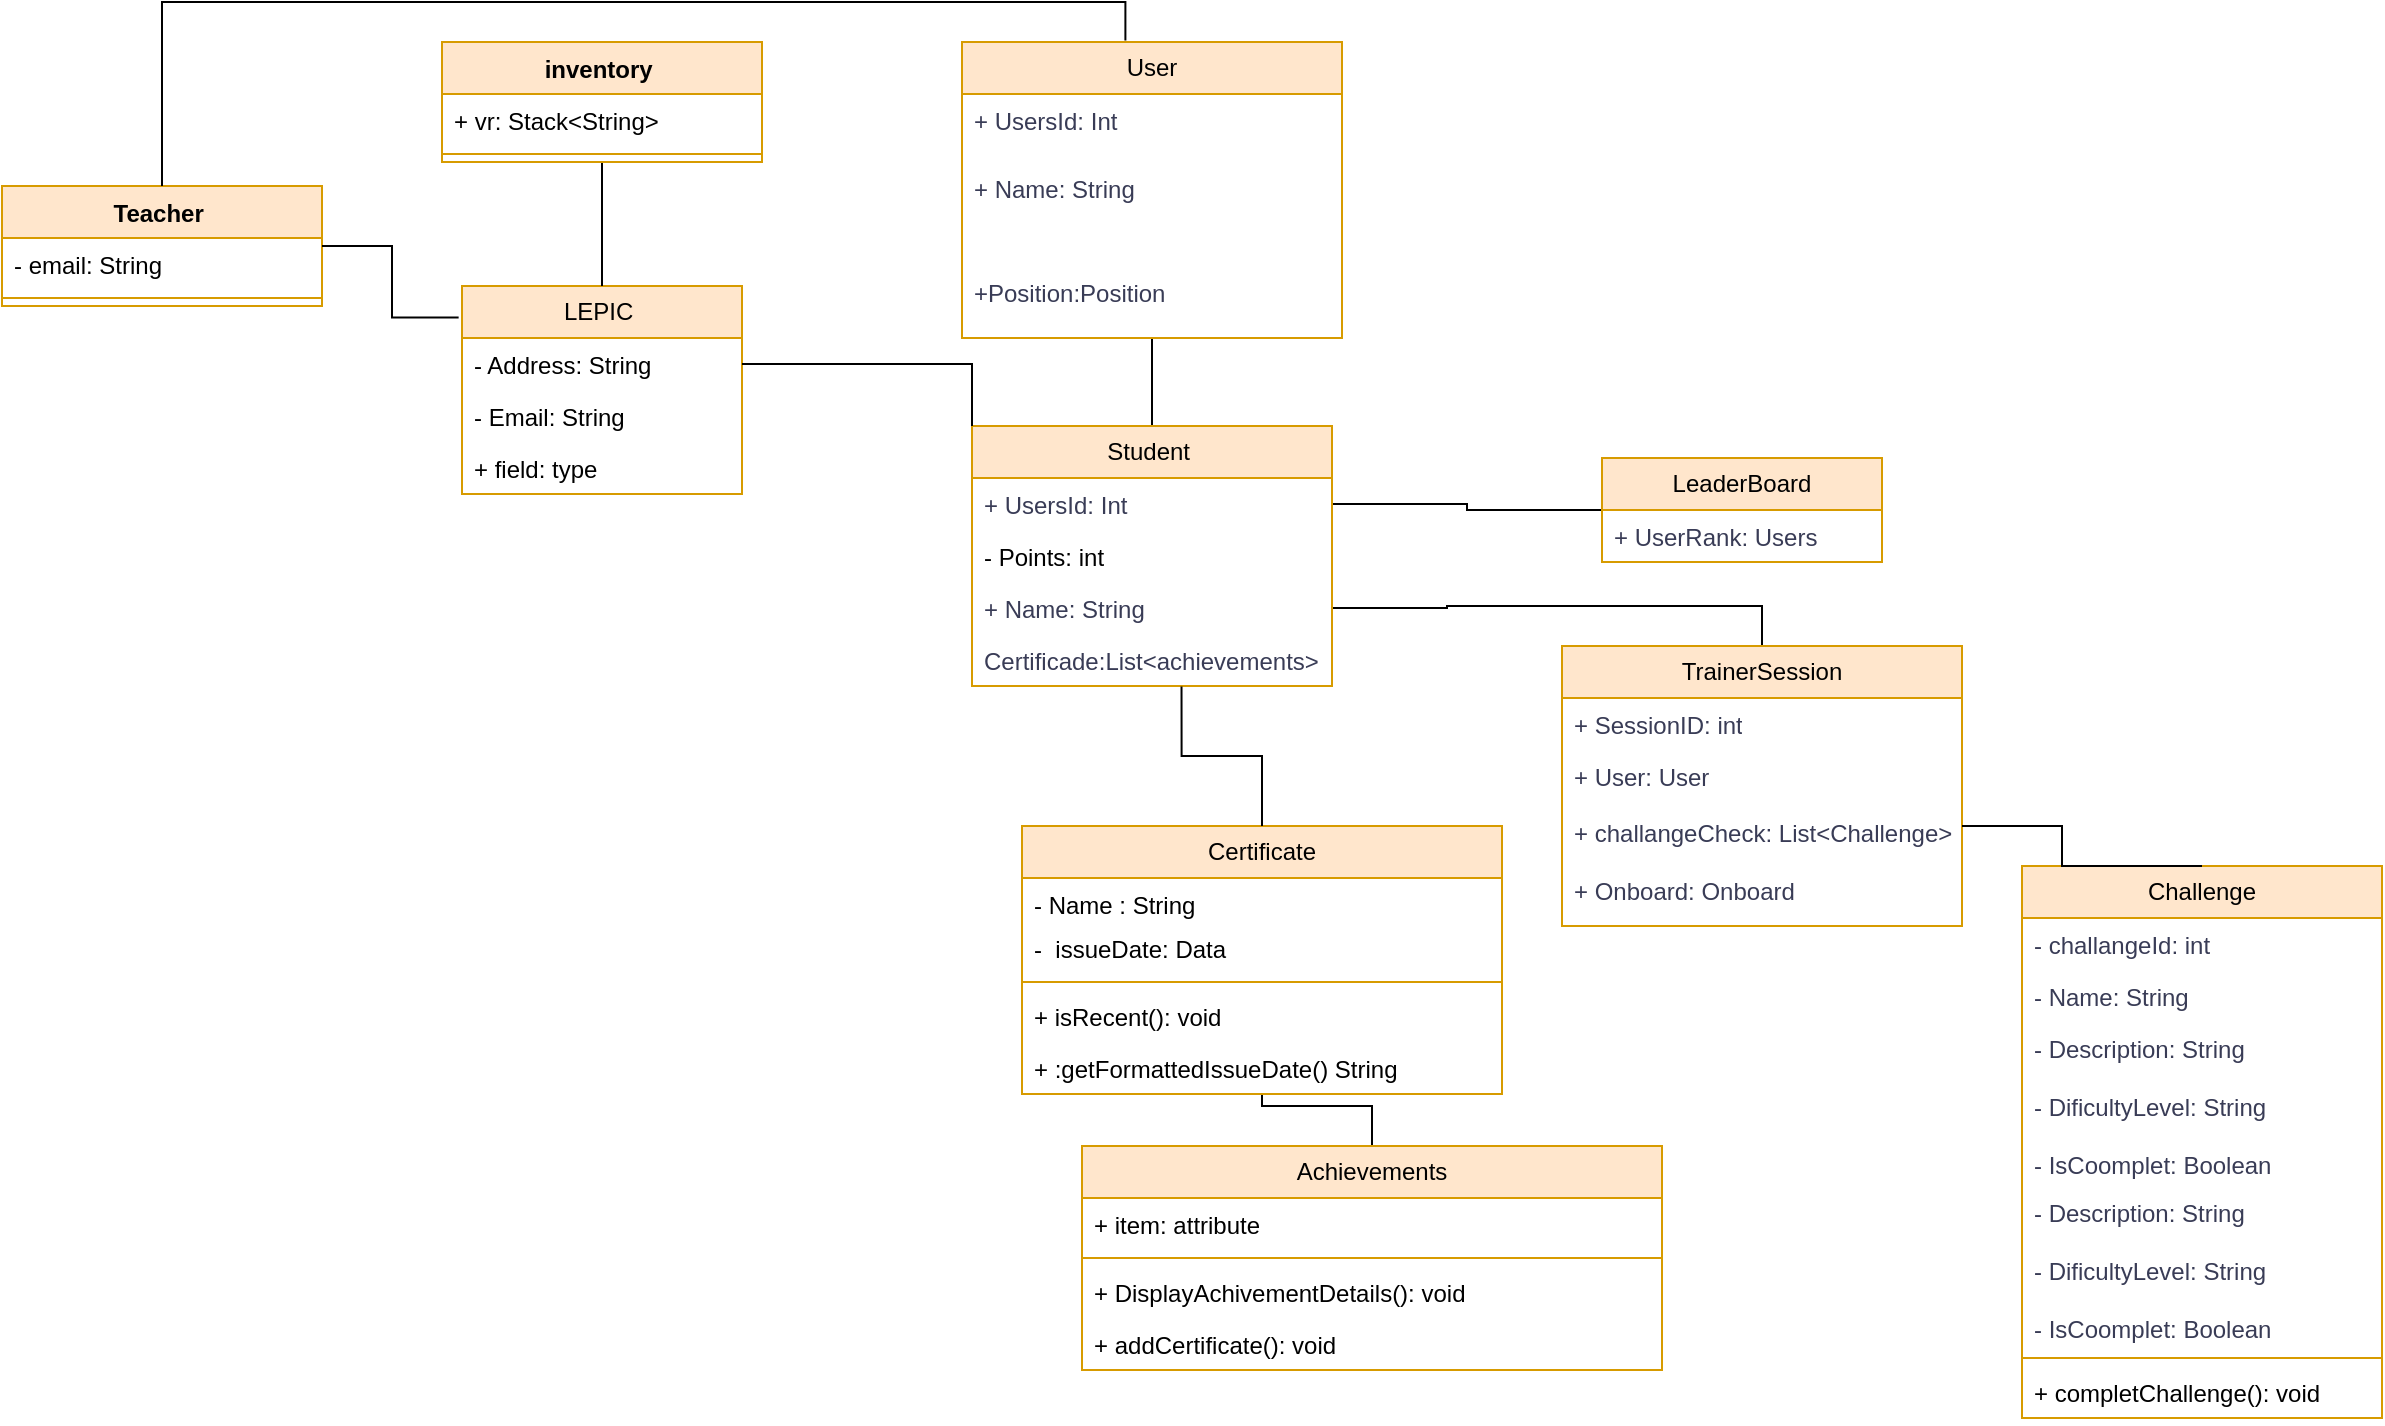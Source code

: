 <mxfile version="24.5.3" type="github">
  <diagram id="C5RBs43oDa-KdzZeNtuy" name="Page-1">
    <mxGraphModel dx="5215" dy="4961" grid="1" gridSize="10" guides="1" tooltips="1" connect="1" arrows="1" fold="1" page="1" pageScale="1" pageWidth="827" pageHeight="1169" math="0" shadow="0">
      <root>
        <mxCell id="WIyWlLk6GJQsqaUBKTNV-0" />
        <mxCell id="WIyWlLk6GJQsqaUBKTNV-1" parent="WIyWlLk6GJQsqaUBKTNV-0" />
        <mxCell id="7IEE07Ycxu9qhhNvllxC-4" style="edgeStyle=orthogonalEdgeStyle;rounded=0;orthogonalLoop=1;jettySize=auto;html=1;entryX=0.5;entryY=0;entryDx=0;entryDy=0;endArrow=none;endFill=0;" parent="WIyWlLk6GJQsqaUBKTNV-1" source="fk5A66dQUuhc27mmWUz8-0" target="Ur9Oy-jZmF4Y7NmQJ2gO-0" edge="1">
          <mxGeometry relative="1" as="geometry" />
        </mxCell>
        <mxCell id="fk5A66dQUuhc27mmWUz8-0" value="User" style="swimlane;fontStyle=0;childLayout=stackLayout;horizontal=1;startSize=26;fillColor=#ffe6cc;horizontalStack=0;resizeParent=1;resizeParentMax=0;resizeLast=0;collapsible=1;marginBottom=0;whiteSpace=wrap;html=1;labelBackgroundColor=none;strokeColor=#d79b00;" parent="WIyWlLk6GJQsqaUBKTNV-1" vertex="1">
          <mxGeometry x="-1850" y="-2830" width="190" height="148" as="geometry" />
        </mxCell>
        <mxCell id="fk5A66dQUuhc27mmWUz8-1" value="+ UsersId: Int" style="text;strokeColor=none;fillColor=none;align=left;verticalAlign=top;spacingLeft=4;spacingRight=4;overflow=hidden;rotatable=0;points=[[0,0.5],[1,0.5]];portConstraint=eastwest;whiteSpace=wrap;html=1;labelBackgroundColor=none;fontColor=#393C56;" parent="fk5A66dQUuhc27mmWUz8-0" vertex="1">
          <mxGeometry y="26" width="190" height="34" as="geometry" />
        </mxCell>
        <mxCell id="fk5A66dQUuhc27mmWUz8-2" value="+ Name: String" style="text;strokeColor=none;fillColor=none;align=left;verticalAlign=top;spacingLeft=4;spacingRight=4;overflow=hidden;rotatable=0;points=[[0,0.5],[1,0.5]];portConstraint=eastwest;whiteSpace=wrap;html=1;labelBackgroundColor=none;fontColor=#393C56;" parent="fk5A66dQUuhc27mmWUz8-0" vertex="1">
          <mxGeometry y="60" width="190" height="38" as="geometry" />
        </mxCell>
        <mxCell id="fk5A66dQUuhc27mmWUz8-3" value="&lt;div&gt;&lt;br&gt;&lt;/div&gt;&lt;div&gt;&lt;div&gt;+Position:Position&lt;/div&gt;&lt;/div&gt;" style="text;strokeColor=none;fillColor=none;align=left;verticalAlign=top;spacingLeft=4;spacingRight=4;overflow=hidden;rotatable=0;points=[[0,0.5],[1,0.5]];portConstraint=eastwest;whiteSpace=wrap;html=1;labelBackgroundColor=none;fontColor=#393C56;" parent="fk5A66dQUuhc27mmWUz8-0" vertex="1">
          <mxGeometry y="98" width="190" height="50" as="geometry" />
        </mxCell>
        <mxCell id="7IEE07Ycxu9qhhNvllxC-5" style="edgeStyle=orthogonalEdgeStyle;rounded=0;orthogonalLoop=1;jettySize=auto;html=1;endArrow=none;endFill=0;" parent="WIyWlLk6GJQsqaUBKTNV-1" source="fk5A66dQUuhc27mmWUz8-4" target="7IEE07Ycxu9qhhNvllxC-3" edge="1">
          <mxGeometry relative="1" as="geometry" />
        </mxCell>
        <mxCell id="fk5A66dQUuhc27mmWUz8-4" value="LeaderBoard" style="swimlane;fontStyle=0;childLayout=stackLayout;horizontal=1;startSize=26;fillColor=#ffe6cc;horizontalStack=0;resizeParent=1;resizeParentMax=0;resizeLast=0;collapsible=1;marginBottom=0;whiteSpace=wrap;html=1;labelBackgroundColor=none;strokeColor=#d79b00;" parent="WIyWlLk6GJQsqaUBKTNV-1" vertex="1">
          <mxGeometry x="-1530" y="-2622" width="140" height="52" as="geometry" />
        </mxCell>
        <mxCell id="fk5A66dQUuhc27mmWUz8-5" value="+ UserRank: Users" style="text;strokeColor=none;fillColor=none;align=left;verticalAlign=top;spacingLeft=4;spacingRight=4;overflow=hidden;rotatable=0;points=[[0,0.5],[1,0.5]];portConstraint=eastwest;whiteSpace=wrap;html=1;labelBackgroundColor=none;fontColor=#393C56;" parent="fk5A66dQUuhc27mmWUz8-4" vertex="1">
          <mxGeometry y="26" width="140" height="26" as="geometry" />
        </mxCell>
        <mxCell id="7IEE07Ycxu9qhhNvllxC-6" style="edgeStyle=orthogonalEdgeStyle;rounded=0;orthogonalLoop=1;jettySize=auto;html=1;entryX=1;entryY=0.5;entryDx=0;entryDy=0;endArrow=none;endFill=0;" parent="WIyWlLk6GJQsqaUBKTNV-1" source="fk5A66dQUuhc27mmWUz8-8" target="7IEE07Ycxu9qhhNvllxC-1" edge="1">
          <mxGeometry relative="1" as="geometry" />
        </mxCell>
        <mxCell id="fk5A66dQUuhc27mmWUz8-8" value="TrainerSession" style="swimlane;fontStyle=0;childLayout=stackLayout;horizontal=1;startSize=26;fillColor=#ffe6cc;horizontalStack=0;resizeParent=1;resizeParentMax=0;resizeLast=0;collapsible=1;marginBottom=0;whiteSpace=wrap;html=1;labelBackgroundColor=none;strokeColor=#d79b00;" parent="WIyWlLk6GJQsqaUBKTNV-1" vertex="1">
          <mxGeometry x="-1550" y="-2528" width="200" height="140" as="geometry" />
        </mxCell>
        <mxCell id="fk5A66dQUuhc27mmWUz8-9" value="+ SessionID: int" style="text;strokeColor=none;fillColor=none;align=left;verticalAlign=top;spacingLeft=4;spacingRight=4;overflow=hidden;rotatable=0;points=[[0,0.5],[1,0.5]];portConstraint=eastwest;whiteSpace=wrap;html=1;labelBackgroundColor=none;fontColor=#393C56;" parent="fk5A66dQUuhc27mmWUz8-8" vertex="1">
          <mxGeometry y="26" width="200" height="26" as="geometry" />
        </mxCell>
        <mxCell id="fk5A66dQUuhc27mmWUz8-10" value="+ User: User" style="text;strokeColor=none;fillColor=none;align=left;verticalAlign=top;spacingLeft=4;spacingRight=4;overflow=hidden;rotatable=0;points=[[0,0.5],[1,0.5]];portConstraint=eastwest;whiteSpace=wrap;html=1;labelBackgroundColor=none;fontColor=#393C56;" parent="fk5A66dQUuhc27mmWUz8-8" vertex="1">
          <mxGeometry y="52" width="200" height="28" as="geometry" />
        </mxCell>
        <mxCell id="fk5A66dQUuhc27mmWUz8-11" value="+ challangeCheck: List&amp;lt;Challenge&amp;gt;&lt;div&gt;&lt;br&gt;&lt;/div&gt;&lt;div&gt;+ Onboard: Onboard&lt;div&gt;&lt;br&gt;&lt;/div&gt;&lt;/div&gt;" style="text;strokeColor=none;fillColor=none;align=left;verticalAlign=top;spacingLeft=4;spacingRight=4;overflow=hidden;rotatable=0;points=[[0,0.5],[1,0.5]];portConstraint=eastwest;whiteSpace=wrap;html=1;labelBackgroundColor=none;fontColor=#393C56;" parent="fk5A66dQUuhc27mmWUz8-8" vertex="1">
          <mxGeometry y="80" width="200" height="60" as="geometry" />
        </mxCell>
        <mxCell id="fk5A66dQUuhc27mmWUz8-12" value="Challenge" style="swimlane;fontStyle=0;childLayout=stackLayout;horizontal=1;startSize=26;fillColor=#ffe6cc;horizontalStack=0;resizeParent=1;resizeParentMax=0;resizeLast=0;collapsible=1;marginBottom=0;whiteSpace=wrap;html=1;labelBackgroundColor=none;strokeColor=#d79b00;" parent="WIyWlLk6GJQsqaUBKTNV-1" vertex="1">
          <mxGeometry x="-1320" y="-2418" width="180" height="276" as="geometry" />
        </mxCell>
        <mxCell id="fk5A66dQUuhc27mmWUz8-13" value="- challangeId: int" style="text;strokeColor=none;fillColor=none;align=left;verticalAlign=top;spacingLeft=4;spacingRight=4;overflow=hidden;rotatable=0;points=[[0,0.5],[1,0.5]];portConstraint=eastwest;whiteSpace=wrap;html=1;labelBackgroundColor=none;fontColor=#393C56;" parent="fk5A66dQUuhc27mmWUz8-12" vertex="1">
          <mxGeometry y="26" width="180" height="26" as="geometry" />
        </mxCell>
        <mxCell id="fk5A66dQUuhc27mmWUz8-14" value="- Name: String" style="text;strokeColor=none;fillColor=none;align=left;verticalAlign=top;spacingLeft=4;spacingRight=4;overflow=hidden;rotatable=0;points=[[0,0.5],[1,0.5]];portConstraint=eastwest;whiteSpace=wrap;html=1;labelBackgroundColor=none;fontColor=#393C56;" parent="fk5A66dQUuhc27mmWUz8-12" vertex="1">
          <mxGeometry y="52" width="180" height="26" as="geometry" />
        </mxCell>
        <mxCell id="7ymNYjOMkdBpTmRSXwCc-16" value="- Description: String&lt;div&gt;&lt;br&gt;&lt;/div&gt;&lt;div&gt;- DificultyLevel: String&lt;br&gt;&lt;/div&gt;&lt;div&gt;&lt;br&gt;&lt;/div&gt;&lt;div&gt;- IsCoomplet: Boolean&lt;br&gt;&lt;/div&gt;" style="text;strokeColor=none;fillColor=none;align=left;verticalAlign=top;spacingLeft=4;spacingRight=4;overflow=hidden;rotatable=0;points=[[0,0.5],[1,0.5]];portConstraint=eastwest;whiteSpace=wrap;html=1;labelBackgroundColor=none;fontColor=#393C56;" parent="fk5A66dQUuhc27mmWUz8-12" vertex="1">
          <mxGeometry y="78" width="180" height="82" as="geometry" />
        </mxCell>
        <mxCell id="fk5A66dQUuhc27mmWUz8-15" value="- Description: String&lt;div&gt;&lt;br&gt;&lt;/div&gt;&lt;div&gt;- DificultyLevel: String&lt;br&gt;&lt;/div&gt;&lt;div&gt;&lt;br&gt;&lt;/div&gt;&lt;div&gt;- IsCoomplet: Boolean&lt;br&gt;&lt;/div&gt;" style="text;strokeColor=none;fillColor=none;align=left;verticalAlign=top;spacingLeft=4;spacingRight=4;overflow=hidden;rotatable=0;points=[[0,0.5],[1,0.5]];portConstraint=eastwest;whiteSpace=wrap;html=1;labelBackgroundColor=none;fontColor=#393C56;" parent="fk5A66dQUuhc27mmWUz8-12" vertex="1">
          <mxGeometry y="160" width="180" height="82" as="geometry" />
        </mxCell>
        <mxCell id="IDRMLZmppARLlxGSJu4l-14" value="" style="line;strokeWidth=1;fillColor=none;align=left;verticalAlign=middle;spacingTop=-1;spacingLeft=3;spacingRight=3;rotatable=0;labelPosition=right;points=[];portConstraint=eastwest;strokeColor=inherit;" vertex="1" parent="fk5A66dQUuhc27mmWUz8-12">
          <mxGeometry y="242" width="180" height="8" as="geometry" />
        </mxCell>
        <mxCell id="IDRMLZmppARLlxGSJu4l-13" value="+ completChallenge(): void" style="text;strokeColor=none;fillColor=none;align=left;verticalAlign=top;spacingLeft=4;spacingRight=4;overflow=hidden;rotatable=0;points=[[0,0.5],[1,0.5]];portConstraint=eastwest;whiteSpace=wrap;html=1;" vertex="1" parent="fk5A66dQUuhc27mmWUz8-12">
          <mxGeometry y="250" width="180" height="26" as="geometry" />
        </mxCell>
        <mxCell id="fk5A66dQUuhc27mmWUz8-16" style="edgeStyle=orthogonalEdgeStyle;rounded=0;orthogonalLoop=1;jettySize=auto;html=1;entryX=0.5;entryY=0;entryDx=0;entryDy=0;fontColor=#393C56;endArrow=none;endFill=0;" parent="WIyWlLk6GJQsqaUBKTNV-1" source="fk5A66dQUuhc27mmWUz8-11" target="fk5A66dQUuhc27mmWUz8-12" edge="1">
          <mxGeometry relative="1" as="geometry">
            <Array as="points">
              <mxPoint x="-1300" y="-2438" />
            </Array>
          </mxGeometry>
        </mxCell>
        <mxCell id="IDRMLZmppARLlxGSJu4l-3" style="edgeStyle=orthogonalEdgeStyle;rounded=0;orthogonalLoop=1;jettySize=auto;html=1;entryX=0.5;entryY=1;entryDx=0;entryDy=0;endArrow=none;endFill=0;" edge="1" parent="WIyWlLk6GJQsqaUBKTNV-1" source="RrUC9_B6qjAz67yPAkb7-8" target="7ymNYjOMkdBpTmRSXwCc-20">
          <mxGeometry relative="1" as="geometry" />
        </mxCell>
        <mxCell id="RrUC9_B6qjAz67yPAkb7-8" value="Achievements" style="swimlane;fontStyle=0;childLayout=stackLayout;horizontal=1;startSize=26;fillColor=#ffe6cc;horizontalStack=0;resizeParent=1;resizeParentMax=0;resizeLast=0;collapsible=1;marginBottom=0;whiteSpace=wrap;html=1;strokeColor=#d79b00;" parent="WIyWlLk6GJQsqaUBKTNV-1" vertex="1">
          <mxGeometry x="-1790" y="-2278" width="290" height="112" as="geometry" />
        </mxCell>
        <mxCell id="IDRMLZmppARLlxGSJu4l-10" value="+ item: attribute" style="text;strokeColor=none;fillColor=none;align=left;verticalAlign=top;spacingLeft=4;spacingRight=4;overflow=hidden;rotatable=0;points=[[0,0.5],[1,0.5]];portConstraint=eastwest;whiteSpace=wrap;html=1;" vertex="1" parent="RrUC9_B6qjAz67yPAkb7-8">
          <mxGeometry y="26" width="290" height="26" as="geometry" />
        </mxCell>
        <mxCell id="IDRMLZmppARLlxGSJu4l-9" value="" style="line;strokeWidth=1;fillColor=none;align=left;verticalAlign=middle;spacingTop=-1;spacingLeft=3;spacingRight=3;rotatable=0;labelPosition=right;points=[];portConstraint=eastwest;strokeColor=inherit;" vertex="1" parent="RrUC9_B6qjAz67yPAkb7-8">
          <mxGeometry y="52" width="290" height="8" as="geometry" />
        </mxCell>
        <mxCell id="RrUC9_B6qjAz67yPAkb7-9" value="+ DisplayAchivementDetails(): void&amp;nbsp;&amp;nbsp;&lt;div&gt;&lt;br&gt;&lt;/div&gt;" style="text;strokeColor=none;fillColor=none;align=left;verticalAlign=top;spacingLeft=4;spacingRight=4;overflow=hidden;rotatable=0;points=[[0,0.5],[1,0.5]];portConstraint=eastwest;whiteSpace=wrap;html=1;" parent="RrUC9_B6qjAz67yPAkb7-8" vertex="1">
          <mxGeometry y="60" width="290" height="26" as="geometry" />
        </mxCell>
        <mxCell id="IDRMLZmppARLlxGSJu4l-12" value="+ addCertificate(): void" style="text;strokeColor=none;fillColor=none;align=left;verticalAlign=top;spacingLeft=4;spacingRight=4;overflow=hidden;rotatable=0;points=[[0,0.5],[1,0.5]];portConstraint=eastwest;whiteSpace=wrap;html=1;" vertex="1" parent="RrUC9_B6qjAz67yPAkb7-8">
          <mxGeometry y="86" width="290" height="26" as="geometry" />
        </mxCell>
        <mxCell id="7ymNYjOMkdBpTmRSXwCc-20" value="Certificate" style="swimlane;fontStyle=0;childLayout=stackLayout;horizontal=1;startSize=26;fillColor=#ffe6cc;horizontalStack=0;resizeParent=1;resizeParentMax=0;resizeLast=0;collapsible=1;marginBottom=0;whiteSpace=wrap;html=1;strokeColor=#d79b00;" parent="WIyWlLk6GJQsqaUBKTNV-1" vertex="1">
          <mxGeometry x="-1820" y="-2438" width="240" height="134" as="geometry" />
        </mxCell>
        <mxCell id="7ymNYjOMkdBpTmRSXwCc-21" value="- Name : String" style="text;strokeColor=none;fillColor=none;align=left;verticalAlign=top;spacingLeft=4;spacingRight=4;overflow=hidden;rotatable=0;points=[[0,0.5],[1,0.5]];portConstraint=eastwest;whiteSpace=wrap;html=1;" parent="7ymNYjOMkdBpTmRSXwCc-20" vertex="1">
          <mxGeometry y="26" width="240" height="22" as="geometry" />
        </mxCell>
        <mxCell id="7ymNYjOMkdBpTmRSXwCc-22" value="-&amp;nbsp; issueDate: Data&amp;nbsp;" style="text;strokeColor=none;fillColor=none;align=left;verticalAlign=top;spacingLeft=4;spacingRight=4;overflow=hidden;rotatable=0;points=[[0,0.5],[1,0.5]];portConstraint=eastwest;whiteSpace=wrap;html=1;" parent="7ymNYjOMkdBpTmRSXwCc-20" vertex="1">
          <mxGeometry y="48" width="240" height="26" as="geometry" />
        </mxCell>
        <mxCell id="IDRMLZmppARLlxGSJu4l-0" value="" style="line;strokeWidth=1;fillColor=none;align=left;verticalAlign=middle;spacingTop=-1;spacingLeft=3;spacingRight=3;rotatable=0;labelPosition=right;points=[];portConstraint=eastwest;strokeColor=inherit;" vertex="1" parent="7ymNYjOMkdBpTmRSXwCc-20">
          <mxGeometry y="74" width="240" height="8" as="geometry" />
        </mxCell>
        <mxCell id="IDRMLZmppARLlxGSJu4l-1" value="+ isRecent(): void&amp;nbsp;" style="text;strokeColor=none;fillColor=none;align=left;verticalAlign=top;spacingLeft=4;spacingRight=4;overflow=hidden;rotatable=0;points=[[0,0.5],[1,0.5]];portConstraint=eastwest;whiteSpace=wrap;html=1;" vertex="1" parent="7ymNYjOMkdBpTmRSXwCc-20">
          <mxGeometry y="82" width="240" height="26" as="geometry" />
        </mxCell>
        <mxCell id="IDRMLZmppARLlxGSJu4l-8" value="+ :getFormattedIssueDate() String" style="text;strokeColor=none;fillColor=none;align=left;verticalAlign=top;spacingLeft=4;spacingRight=4;overflow=hidden;rotatable=0;points=[[0,0.5],[1,0.5]];portConstraint=eastwest;whiteSpace=wrap;html=1;" vertex="1" parent="7ymNYjOMkdBpTmRSXwCc-20">
          <mxGeometry y="108" width="240" height="26" as="geometry" />
        </mxCell>
        <mxCell id="Ur9Oy-jZmF4Y7NmQJ2gO-0" value="Student&amp;nbsp;" style="swimlane;fontStyle=0;childLayout=stackLayout;horizontal=1;startSize=26;fillColor=#ffe6cc;horizontalStack=0;resizeParent=1;resizeParentMax=0;resizeLast=0;collapsible=1;marginBottom=0;whiteSpace=wrap;html=1;strokeColor=#d79b00;" parent="WIyWlLk6GJQsqaUBKTNV-1" vertex="1">
          <mxGeometry x="-1845" y="-2638" width="180" height="130" as="geometry" />
        </mxCell>
        <mxCell id="7IEE07Ycxu9qhhNvllxC-3" value="+ UsersId: Int" style="text;strokeColor=none;fillColor=none;align=left;verticalAlign=top;spacingLeft=4;spacingRight=4;overflow=hidden;rotatable=0;points=[[0,0.5],[1,0.5]];portConstraint=eastwest;whiteSpace=wrap;html=1;labelBackgroundColor=none;fontColor=#393C56;" parent="Ur9Oy-jZmF4Y7NmQJ2gO-0" vertex="1">
          <mxGeometry y="26" width="180" height="26" as="geometry" />
        </mxCell>
        <mxCell id="Ur9Oy-jZmF4Y7NmQJ2gO-2" value="- Points: int&amp;nbsp;" style="text;strokeColor=none;fillColor=none;align=left;verticalAlign=top;spacingLeft=4;spacingRight=4;overflow=hidden;rotatable=0;points=[[0,0.5],[1,0.5]];portConstraint=eastwest;whiteSpace=wrap;html=1;" parent="Ur9Oy-jZmF4Y7NmQJ2gO-0" vertex="1">
          <mxGeometry y="52" width="180" height="26" as="geometry" />
        </mxCell>
        <mxCell id="7IEE07Ycxu9qhhNvllxC-1" value="+ Name: String" style="text;strokeColor=none;fillColor=none;align=left;verticalAlign=top;spacingLeft=4;spacingRight=4;overflow=hidden;rotatable=0;points=[[0,0.5],[1,0.5]];portConstraint=eastwest;whiteSpace=wrap;html=1;labelBackgroundColor=none;fontColor=#393C56;" parent="Ur9Oy-jZmF4Y7NmQJ2gO-0" vertex="1">
          <mxGeometry y="78" width="180" height="26" as="geometry" />
        </mxCell>
        <mxCell id="Ur9Oy-jZmF4Y7NmQJ2gO-3" value="&lt;div style=&quot;color: rgb(57, 60, 86);&quot;&gt;Certificade:List&amp;lt;achievements&amp;gt;&lt;/div&gt;&lt;div&gt;&lt;br&gt;&lt;/div&gt;" style="text;strokeColor=none;fillColor=none;align=left;verticalAlign=top;spacingLeft=4;spacingRight=4;overflow=hidden;rotatable=0;points=[[0,0.5],[1,0.5]];portConstraint=eastwest;whiteSpace=wrap;html=1;" parent="Ur9Oy-jZmF4Y7NmQJ2gO-0" vertex="1">
          <mxGeometry y="104" width="180" height="26" as="geometry" />
        </mxCell>
        <mxCell id="Ur9Oy-jZmF4Y7NmQJ2gO-4" value="LEPIC&amp;nbsp;" style="swimlane;fontStyle=0;childLayout=stackLayout;horizontal=1;startSize=26;fillColor=#ffe6cc;horizontalStack=0;resizeParent=1;resizeParentMax=0;resizeLast=0;collapsible=1;marginBottom=0;whiteSpace=wrap;html=1;strokeColor=#d79b00;" parent="WIyWlLk6GJQsqaUBKTNV-1" vertex="1">
          <mxGeometry x="-2100" y="-2708" width="140" height="104" as="geometry" />
        </mxCell>
        <mxCell id="Ur9Oy-jZmF4Y7NmQJ2gO-5" value="- Address: String" style="text;strokeColor=none;fillColor=none;align=left;verticalAlign=top;spacingLeft=4;spacingRight=4;overflow=hidden;rotatable=0;points=[[0,0.5],[1,0.5]];portConstraint=eastwest;whiteSpace=wrap;html=1;" parent="Ur9Oy-jZmF4Y7NmQJ2gO-4" vertex="1">
          <mxGeometry y="26" width="140" height="26" as="geometry" />
        </mxCell>
        <mxCell id="Ur9Oy-jZmF4Y7NmQJ2gO-6" value="- Email: String" style="text;strokeColor=none;fillColor=none;align=left;verticalAlign=top;spacingLeft=4;spacingRight=4;overflow=hidden;rotatable=0;points=[[0,0.5],[1,0.5]];portConstraint=eastwest;whiteSpace=wrap;html=1;" parent="Ur9Oy-jZmF4Y7NmQJ2gO-4" vertex="1">
          <mxGeometry y="52" width="140" height="26" as="geometry" />
        </mxCell>
        <mxCell id="Ur9Oy-jZmF4Y7NmQJ2gO-7" value="+ field: type" style="text;strokeColor=none;fillColor=none;align=left;verticalAlign=top;spacingLeft=4;spacingRight=4;overflow=hidden;rotatable=0;points=[[0,0.5],[1,0.5]];portConstraint=eastwest;whiteSpace=wrap;html=1;" parent="Ur9Oy-jZmF4Y7NmQJ2gO-4" vertex="1">
          <mxGeometry y="78" width="140" height="26" as="geometry" />
        </mxCell>
        <mxCell id="7IEE07Ycxu9qhhNvllxC-11" style="edgeStyle=orthogonalEdgeStyle;rounded=0;orthogonalLoop=1;jettySize=auto;html=1;endArrow=none;endFill=0;" parent="WIyWlLk6GJQsqaUBKTNV-1" source="Ur9Oy-jZmF4Y7NmQJ2gO-9" target="Ur9Oy-jZmF4Y7NmQJ2gO-4" edge="1">
          <mxGeometry relative="1" as="geometry" />
        </mxCell>
        <mxCell id="Ur9Oy-jZmF4Y7NmQJ2gO-9" value="inventory&amp;nbsp;" style="swimlane;fontStyle=1;align=center;verticalAlign=top;childLayout=stackLayout;horizontal=1;startSize=26;horizontalStack=0;resizeParent=1;resizeParentMax=0;resizeLast=0;collapsible=1;marginBottom=0;whiteSpace=wrap;html=1;fillColor=#ffe6cc;strokeColor=#d79b00;" parent="WIyWlLk6GJQsqaUBKTNV-1" vertex="1">
          <mxGeometry x="-2110" y="-2830" width="160" height="60" as="geometry" />
        </mxCell>
        <mxCell id="Ur9Oy-jZmF4Y7NmQJ2gO-10" value="+ vr: Stack&amp;lt;String&amp;gt;" style="text;strokeColor=none;fillColor=none;align=left;verticalAlign=top;spacingLeft=4;spacingRight=4;overflow=hidden;rotatable=0;points=[[0,0.5],[1,0.5]];portConstraint=eastwest;whiteSpace=wrap;html=1;" parent="Ur9Oy-jZmF4Y7NmQJ2gO-9" vertex="1">
          <mxGeometry y="26" width="160" height="26" as="geometry" />
        </mxCell>
        <mxCell id="Ur9Oy-jZmF4Y7NmQJ2gO-11" value="" style="line;strokeWidth=1;fillColor=none;align=left;verticalAlign=middle;spacingTop=-1;spacingLeft=3;spacingRight=3;rotatable=0;labelPosition=right;points=[];portConstraint=eastwest;strokeColor=inherit;" parent="Ur9Oy-jZmF4Y7NmQJ2gO-9" vertex="1">
          <mxGeometry y="52" width="160" height="8" as="geometry" />
        </mxCell>
        <mxCell id="Ur9Oy-jZmF4Y7NmQJ2gO-13" value="Teacher&amp;nbsp;" style="swimlane;fontStyle=1;align=center;verticalAlign=top;childLayout=stackLayout;horizontal=1;startSize=26;horizontalStack=0;resizeParent=1;resizeParentMax=0;resizeLast=0;collapsible=1;marginBottom=0;whiteSpace=wrap;html=1;fillColor=#ffe6cc;strokeColor=#d79b00;" parent="WIyWlLk6GJQsqaUBKTNV-1" vertex="1">
          <mxGeometry x="-2330" y="-2758" width="160" height="60" as="geometry" />
        </mxCell>
        <mxCell id="Ur9Oy-jZmF4Y7NmQJ2gO-14" value="- email: String" style="text;strokeColor=none;fillColor=none;align=left;verticalAlign=top;spacingLeft=4;spacingRight=4;overflow=hidden;rotatable=0;points=[[0,0.5],[1,0.5]];portConstraint=eastwest;whiteSpace=wrap;html=1;" parent="Ur9Oy-jZmF4Y7NmQJ2gO-13" vertex="1">
          <mxGeometry y="26" width="160" height="26" as="geometry" />
        </mxCell>
        <mxCell id="Ur9Oy-jZmF4Y7NmQJ2gO-15" value="" style="line;strokeWidth=1;fillColor=none;align=left;verticalAlign=middle;spacingTop=-1;spacingLeft=3;spacingRight=3;rotatable=0;labelPosition=right;points=[];portConstraint=eastwest;strokeColor=inherit;" parent="Ur9Oy-jZmF4Y7NmQJ2gO-13" vertex="1">
          <mxGeometry y="52" width="160" height="8" as="geometry" />
        </mxCell>
        <mxCell id="7IEE07Ycxu9qhhNvllxC-7" style="edgeStyle=orthogonalEdgeStyle;rounded=0;orthogonalLoop=1;jettySize=auto;html=1;entryX=0.582;entryY=1.008;entryDx=0;entryDy=0;entryPerimeter=0;endArrow=none;endFill=0;" parent="WIyWlLk6GJQsqaUBKTNV-1" source="7ymNYjOMkdBpTmRSXwCc-20" target="Ur9Oy-jZmF4Y7NmQJ2gO-3" edge="1">
          <mxGeometry relative="1" as="geometry" />
        </mxCell>
        <mxCell id="7IEE07Ycxu9qhhNvllxC-10" style="edgeStyle=orthogonalEdgeStyle;rounded=0;orthogonalLoop=1;jettySize=auto;html=1;entryX=0;entryY=0;entryDx=0;entryDy=0;endArrow=none;endFill=0;" parent="WIyWlLk6GJQsqaUBKTNV-1" source="Ur9Oy-jZmF4Y7NmQJ2gO-5" target="Ur9Oy-jZmF4Y7NmQJ2gO-0" edge="1">
          <mxGeometry relative="1" as="geometry" />
        </mxCell>
        <mxCell id="7IEE07Ycxu9qhhNvllxC-14" style="edgeStyle=orthogonalEdgeStyle;rounded=0;orthogonalLoop=1;jettySize=auto;html=1;entryX=-0.012;entryY=0.152;entryDx=0;entryDy=0;entryPerimeter=0;endArrow=none;endFill=0;" parent="WIyWlLk6GJQsqaUBKTNV-1" source="Ur9Oy-jZmF4Y7NmQJ2gO-13" target="Ur9Oy-jZmF4Y7NmQJ2gO-4" edge="1">
          <mxGeometry relative="1" as="geometry" />
        </mxCell>
        <mxCell id="7IEE07Ycxu9qhhNvllxC-17" style="edgeStyle=orthogonalEdgeStyle;rounded=0;orthogonalLoop=1;jettySize=auto;html=1;entryX=0.43;entryY=-0.005;entryDx=0;entryDy=0;entryPerimeter=0;endArrow=none;endFill=0;" parent="WIyWlLk6GJQsqaUBKTNV-1" source="Ur9Oy-jZmF4Y7NmQJ2gO-13" target="fk5A66dQUuhc27mmWUz8-0" edge="1">
          <mxGeometry relative="1" as="geometry">
            <Array as="points">
              <mxPoint x="-2250" y="-2850" />
              <mxPoint x="-1768" y="-2850" />
            </Array>
          </mxGeometry>
        </mxCell>
      </root>
    </mxGraphModel>
  </diagram>
</mxfile>
